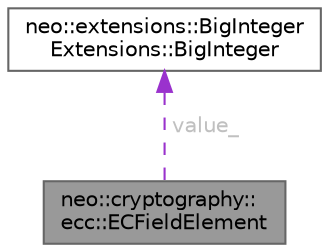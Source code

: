 digraph "neo::cryptography::ecc::ECFieldElement"
{
 // LATEX_PDF_SIZE
  bgcolor="transparent";
  edge [fontname=Helvetica,fontsize=10,labelfontname=Helvetica,labelfontsize=10];
  node [fontname=Helvetica,fontsize=10,shape=box,height=0.2,width=0.4];
  Node1 [id="Node000001",label="neo::cryptography::\lecc::ECFieldElement",height=0.2,width=0.4,color="gray40", fillcolor="grey60", style="filled", fontcolor="black",tooltip="Represents an element in an elliptic curve finite field."];
  Node2 -> Node1 [id="edge1_Node000001_Node000002",dir="back",color="darkorchid3",style="dashed",tooltip=" ",label=<<TABLE CELLBORDER="0" BORDER="0"><TR><TD VALIGN="top" ALIGN="LEFT" CELLPADDING="1" CELLSPACING="0">value_</TD></TR>
</TABLE>> ,fontcolor="grey" ];
  Node2 [id="Node000002",label="neo::extensions::BigInteger\lExtensions::BigInteger",height=0.2,width=0.4,color="gray40", fillcolor="white", style="filled",URL="$structneo_1_1extensions_1_1_big_integer_extensions_1_1_big_integer.html",tooltip="BigInteger representation using vector of 64-bit words."];
}
